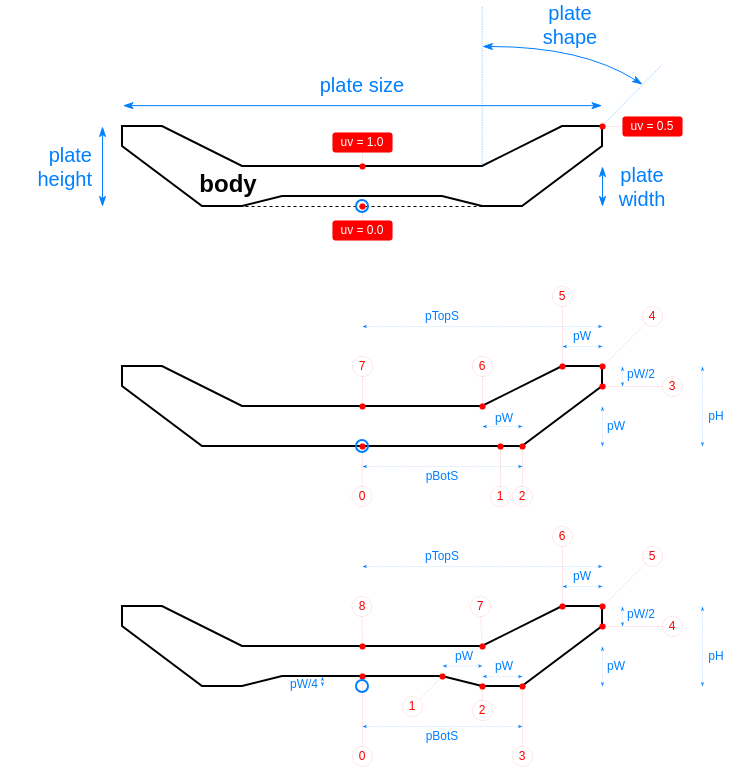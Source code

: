 <mxfile version="23.1.5" type="device">
  <diagram name="Page-1" id="3TUpHSHA1gtK3B0JEU8y">
    <mxGraphModel dx="600" dy="365" grid="1" gridSize="10" guides="1" tooltips="1" connect="1" arrows="1" fold="1" page="1" pageScale="1" pageWidth="583" pageHeight="413" math="0" shadow="0">
      <root>
        <mxCell id="0" />
        <mxCell id="1" parent="0" />
        <mxCell id="XX-q9d9ZzsGYKlbNDGe6-100" value="" style="endArrow=none;html=1;rounded=0;curved=0;" parent="1" edge="1">
          <mxGeometry width="50" height="50" relative="1" as="geometry">
            <mxPoint x="200" y="115" as="sourcePoint" />
            <mxPoint x="200" y="115" as="targetPoint" />
            <Array as="points">
              <mxPoint x="160" y="115" />
              <mxPoint x="140" y="120" />
              <mxPoint x="120" y="120" />
              <mxPoint x="80" y="90" />
              <mxPoint x="80" y="80" />
              <mxPoint x="100" y="80" />
              <mxPoint x="140" y="100" />
              <mxPoint x="260" y="100" />
              <mxPoint x="300" y="80" />
              <mxPoint x="320" y="80" />
              <mxPoint x="320" y="90" />
              <mxPoint x="280" y="120" />
              <mxPoint x="260" y="120" />
              <mxPoint x="240" y="115" />
            </Array>
          </mxGeometry>
        </mxCell>
        <mxCell id="XX-q9d9ZzsGYKlbNDGe6-3" value="" style="endArrow=none;html=1;rounded=0;strokeWidth=0.5;dashed=1;strokeColor=#000000;" parent="1" edge="1">
          <mxGeometry width="50" height="50" relative="1" as="geometry">
            <mxPoint x="260" y="120" as="sourcePoint" />
            <mxPoint x="140" y="120" as="targetPoint" />
            <Array as="points" />
          </mxGeometry>
        </mxCell>
        <mxCell id="QgdDYN5rGUicbWpnFUVR-7" value="" style="endArrow=none;html=1;rounded=0;strokeWidth=0.2;strokeColor=#007FFF;endFill=0;endSize=4;startArrow=none;startFill=0;startSize=4;dashed=1;" parent="1" edge="1">
          <mxGeometry width="50" height="50" relative="1" as="geometry">
            <mxPoint x="259.84" y="100" as="sourcePoint" />
            <mxPoint x="259.84" y="20" as="targetPoint" />
          </mxGeometry>
        </mxCell>
        <mxCell id="QgdDYN5rGUicbWpnFUVR-8" value="" style="endArrow=classicThin;html=1;rounded=0;strokeWidth=0.5;strokeColor=#007FFF;endFill=1;endSize=4;startArrow=classicThin;startFill=1;startSize=4;curved=1;" parent="1" edge="1">
          <mxGeometry width="50" height="50" relative="1" as="geometry">
            <mxPoint x="340" y="59" as="sourcePoint" />
            <mxPoint x="260" y="40" as="targetPoint" />
            <Array as="points">
              <mxPoint x="310" y="40" />
            </Array>
          </mxGeometry>
        </mxCell>
        <mxCell id="QgdDYN5rGUicbWpnFUVR-9" value="" style="endArrow=none;html=1;rounded=0;strokeWidth=0.2;strokeColor=#007FFF;endFill=0;endSize=4;startArrow=none;startFill=0;startSize=4;dashed=1;" parent="1" edge="1">
          <mxGeometry width="50" height="50" relative="1" as="geometry">
            <mxPoint x="319.5" y="80" as="sourcePoint" />
            <mxPoint x="350" y="49" as="targetPoint" />
          </mxGeometry>
        </mxCell>
        <mxCell id="QgdDYN5rGUicbWpnFUVR-11" value="&lt;div style=&quot;&quot;&gt;&lt;span style=&quot;background-color: initial;&quot;&gt;plate shape&lt;/span&gt;&lt;/div&gt;" style="text;html=1;align=center;verticalAlign=bottom;whiteSpace=wrap;rounded=0;fontSize=10;fontColor=#007FFF;allowArrows=0;connectable=0;spacingLeft=2;spacingTop=2;spacingBottom=2;spacingRight=2;" parent="1" vertex="1">
          <mxGeometry x="284" y="21" width="40" height="25" as="geometry" />
        </mxCell>
        <mxCell id="XX-q9d9ZzsGYKlbNDGe6-2" value="" style="endArrow=classicThin;html=1;rounded=0;strokeWidth=0.5;strokeColor=#007FFF;endFill=1;endSize=4;startArrow=classicThin;startFill=1;startSize=4;" parent="1" edge="1">
          <mxGeometry width="50" height="50" relative="1" as="geometry">
            <mxPoint x="70" y="120" as="sourcePoint" />
            <mxPoint x="70" y="80" as="targetPoint" />
          </mxGeometry>
        </mxCell>
        <mxCell id="XX-q9d9ZzsGYKlbNDGe6-4" value="&lt;div style=&quot;&quot;&gt;&lt;span style=&quot;background-color: initial;&quot;&gt;plate&lt;/span&gt;&lt;/div&gt;&lt;div style=&quot;&quot;&gt;&lt;span style=&quot;background-color: initial;&quot;&gt;height&lt;/span&gt;&lt;/div&gt;" style="text;html=1;align=right;verticalAlign=middle;whiteSpace=wrap;rounded=0;fontSize=10;fontColor=#007FFF;allowArrows=0;connectable=0;spacingLeft=2;spacingTop=2;spacingBottom=2;spacingRight=2;" parent="1" vertex="1">
          <mxGeometry x="19" y="80" width="50" height="40" as="geometry" />
        </mxCell>
        <mxCell id="XX-q9d9ZzsGYKlbNDGe6-5" value="" style="endArrow=classicThin;html=1;rounded=0;strokeWidth=0.5;strokeColor=#007FFF;endFill=1;endSize=4;startArrow=classicThin;startFill=1;startSize=4;" parent="1" edge="1">
          <mxGeometry width="50" height="50" relative="1" as="geometry">
            <mxPoint x="80.25" y="69.57" as="sourcePoint" />
            <mxPoint x="319.75" y="69.57" as="targetPoint" />
          </mxGeometry>
        </mxCell>
        <mxCell id="XX-q9d9ZzsGYKlbNDGe6-6" value="&lt;div style=&quot;&quot;&gt;&lt;span style=&quot;background-color: initial;&quot;&gt;plate size&lt;/span&gt;&lt;/div&gt;" style="text;html=1;align=center;verticalAlign=bottom;whiteSpace=wrap;rounded=0;fontSize=10;fontColor=#007FFF;allowArrows=0;connectable=0;spacingLeft=2;spacingTop=2;spacingBottom=2;spacingRight=2;" parent="1" vertex="1">
          <mxGeometry x="159.75" y="49.57" width="80" height="20" as="geometry" />
        </mxCell>
        <mxCell id="XX-q9d9ZzsGYKlbNDGe6-24" value="" style="endArrow=oval;html=1;rounded=0;strokeWidth=0.1;strokeColor=#FF0000;startSize=3;endSize=3;endFill=1;dashed=1;exitX=0.5;exitY=0;exitDx=0;exitDy=0;" parent="1" source="Eysl4nVl-S5yy8wABxrv-5" edge="1">
          <mxGeometry width="50" height="50" relative="1" as="geometry">
            <mxPoint x="200" y="160" as="sourcePoint" />
            <mxPoint x="200" y="120" as="targetPoint" />
          </mxGeometry>
        </mxCell>
        <mxCell id="XX-q9d9ZzsGYKlbNDGe6-31" value="" style="endArrow=oval;html=1;rounded=0;strokeWidth=0.1;strokeColor=#FF0000;startSize=3;endSize=3;exitX=0;exitY=0.5;exitDx=0;exitDy=0;endFill=1;dashed=1;" parent="1" source="Eysl4nVl-S5yy8wABxrv-6" edge="1">
          <mxGeometry width="50" height="50" relative="1" as="geometry">
            <mxPoint x="341.464" y="58.536" as="sourcePoint" />
            <mxPoint x="320" y="80" as="targetPoint" />
          </mxGeometry>
        </mxCell>
        <mxCell id="XX-q9d9ZzsGYKlbNDGe6-36" value="" style="endArrow=oval;html=1;rounded=0;strokeWidth=0.1;strokeColor=#FF0000;startSize=3;endSize=3;exitX=0.5;exitY=1;exitDx=0;exitDy=0;endFill=1;dashed=1;" parent="1" source="Eysl4nVl-S5yy8wABxrv-7" edge="1">
          <mxGeometry width="50" height="50" relative="1" as="geometry">
            <mxPoint x="200" y="50" as="sourcePoint" />
            <mxPoint x="200" y="100" as="targetPoint" />
          </mxGeometry>
        </mxCell>
        <mxCell id="XX-q9d9ZzsGYKlbNDGe6-51" value="" style="whiteSpace=wrap;html=1;connectable=0;allowArrows=0;strokeColor=#007FFF;fillColor=none;shape=ellipse;perimeter=ellipsePerimeter;aspect=fixed;" parent="1" vertex="1">
          <mxGeometry x="197" y="117" width="6" height="6" as="geometry" />
        </mxCell>
        <mxCell id="XX-q9d9ZzsGYKlbNDGe6-53" value="&lt;div style=&quot;&quot;&gt;&lt;span style=&quot;background-color: initial;&quot;&gt;plate width&lt;/span&gt;&lt;/div&gt;" style="text;html=1;align=center;verticalAlign=middle;whiteSpace=wrap;rounded=0;fontSize=10;fontColor=#007FFF;allowArrows=0;connectable=0;spacingLeft=2;spacingTop=2;spacingBottom=2;spacingRight=2;" parent="1" vertex="1">
          <mxGeometry x="319.5" y="90" width="40" height="40" as="geometry" />
        </mxCell>
        <mxCell id="Eysl4nVl-S5yy8wABxrv-5" value="uv = 0.0" style="rotation=0;connectable=1;allowArrows=0;fillColor=#FF0000;strokeColor=#FF0000;strokeWidth=0.1;fontSize=6;spacing=0;spacingBottom=0;rounded=1;whiteSpace=wrap;html=1;shape=label;fontColor=#FFFFFF;dashed=1;labelBackgroundColor=none;" parent="1" vertex="1">
          <mxGeometry x="185" y="127" width="30" height="10" as="geometry" />
        </mxCell>
        <mxCell id="Eysl4nVl-S5yy8wABxrv-6" value="uv = 0.5" style="rotation=0;connectable=1;allowArrows=0;fillColor=#FF0000;strokeColor=#FF0000;strokeWidth=0.1;fontSize=6;spacing=0;spacingBottom=0;rounded=1;whiteSpace=wrap;html=1;shape=label;fontColor=#FFFFFF;dashed=1;labelBackgroundColor=none;" parent="1" vertex="1">
          <mxGeometry x="330" y="75" width="30" height="10" as="geometry" />
        </mxCell>
        <mxCell id="Eysl4nVl-S5yy8wABxrv-7" value="uv = 1.0" style="rotation=0;connectable=1;allowArrows=0;fillColor=#FF0000;strokeColor=#FF0000;strokeWidth=0.1;fontSize=6;spacing=0;spacingBottom=0;rounded=1;whiteSpace=wrap;html=1;shape=label;fontColor=#FFFFFF;dashed=1;labelBackgroundColor=none;" parent="1" vertex="1">
          <mxGeometry x="185" y="83" width="30" height="10" as="geometry" />
        </mxCell>
        <mxCell id="TuVuqvvys4Q1w0sCBreN-1" value="body" style="text;html=1;align=center;verticalAlign=middle;whiteSpace=wrap;rounded=0;fontStyle=1;connectable=0;allowArrows=0;" parent="1" vertex="1">
          <mxGeometry x="103" y="94" width="60" height="30" as="geometry" />
        </mxCell>
        <mxCell id="q4I1DNh1WN1g1r4xFzy--6" value="" style="endArrow=none;html=1;rounded=0;" parent="1" edge="1">
          <mxGeometry width="50" height="50" relative="1" as="geometry">
            <mxPoint x="200" y="240" as="sourcePoint" />
            <mxPoint x="200" y="240" as="targetPoint" />
            <Array as="points">
              <mxPoint x="120" y="240" />
              <mxPoint x="80" y="210" />
              <mxPoint x="80" y="200" />
              <mxPoint x="100" y="200" />
              <mxPoint x="140" y="220" />
              <mxPoint x="260" y="220" />
              <mxPoint x="300" y="200" />
              <mxPoint x="320" y="200" />
              <mxPoint x="320" y="210" />
              <mxPoint x="280" y="240" />
            </Array>
          </mxGeometry>
        </mxCell>
        <mxCell id="q4I1DNh1WN1g1r4xFzy--10" value="0" style="aspect=fixed;rotation=0;connectable=1;allowArrows=0;fillColor=none;strokeColor=#FF0000;strokeWidth=0.1;fontSize=6;spacing=0;spacingBottom=0;rounded=0;whiteSpace=wrap;html=1;shape=ellipse;perimeter=ellipsePerimeter;fontColor=#FF0000;dashed=1;" parent="1" vertex="1">
          <mxGeometry x="194.75" y="260" width="10" height="10" as="geometry" />
        </mxCell>
        <mxCell id="q4I1DNh1WN1g1r4xFzy--11" value="" style="endArrow=oval;html=1;rounded=0;strokeWidth=0.1;strokeColor=#FF0000;startSize=3;endSize=3;exitX=0.5;exitY=0;exitDx=0;exitDy=0;endFill=1;dashed=1;" parent="1" source="q4I1DNh1WN1g1r4xFzy--10" edge="1">
          <mxGeometry width="50" height="50" relative="1" as="geometry">
            <mxPoint x="213" y="250" as="sourcePoint" />
            <mxPoint x="200" y="240" as="targetPoint" />
          </mxGeometry>
        </mxCell>
        <mxCell id="q4I1DNh1WN1g1r4xFzy--12" value="2" style="aspect=fixed;rotation=0;connectable=1;allowArrows=0;fillColor=none;strokeColor=#FF0000;strokeWidth=0.1;fontSize=6;spacing=0;spacingBottom=0;rounded=0;whiteSpace=wrap;html=1;shape=ellipse;perimeter=ellipsePerimeter;fontColor=#FF0000;dashed=1;" parent="1" vertex="1">
          <mxGeometry x="275" y="260" width="10" height="10" as="geometry" />
        </mxCell>
        <mxCell id="q4I1DNh1WN1g1r4xFzy--13" value="" style="endArrow=oval;html=1;rounded=0;strokeWidth=0.1;strokeColor=#FF0000;startSize=3;endSize=3;exitX=0.5;exitY=0;exitDx=0;exitDy=0;endFill=1;dashed=1;" parent="1" source="q4I1DNh1WN1g1r4xFzy--12" edge="1">
          <mxGeometry width="50" height="50" relative="1" as="geometry">
            <mxPoint x="298" y="250" as="sourcePoint" />
            <mxPoint x="280" y="240" as="targetPoint" />
          </mxGeometry>
        </mxCell>
        <mxCell id="q4I1DNh1WN1g1r4xFzy--14" value="3" style="aspect=fixed;rotation=0;connectable=1;allowArrows=0;fillColor=none;strokeColor=#FF0000;strokeWidth=0.1;fontSize=6;spacing=0;spacingBottom=0;rounded=0;whiteSpace=wrap;html=1;shape=ellipse;perimeter=ellipsePerimeter;fontColor=#FF0000;dashed=1;" parent="1" vertex="1">
          <mxGeometry x="350" y="205" width="10" height="10" as="geometry" />
        </mxCell>
        <mxCell id="q4I1DNh1WN1g1r4xFzy--15" value="" style="endArrow=oval;html=1;rounded=0;strokeWidth=0.1;strokeColor=#FF0000;startSize=3;endSize=3;exitX=0;exitY=0.5;exitDx=0;exitDy=0;endFill=1;dashed=1;" parent="1" source="q4I1DNh1WN1g1r4xFzy--14" edge="1">
          <mxGeometry width="50" height="50" relative="1" as="geometry">
            <mxPoint x="373" y="179" as="sourcePoint" />
            <mxPoint x="320" y="210" as="targetPoint" />
          </mxGeometry>
        </mxCell>
        <mxCell id="q4I1DNh1WN1g1r4xFzy--16" value="4" style="aspect=fixed;rotation=0;connectable=1;allowArrows=0;fillColor=none;strokeColor=#FF0000;strokeWidth=0.1;fontSize=6;spacing=0;spacingBottom=0;rounded=0;whiteSpace=wrap;html=1;shape=ellipse;perimeter=ellipsePerimeter;fontColor=#FF0000;dashed=1;" parent="1" vertex="1">
          <mxGeometry x="340" y="170" width="10" height="10" as="geometry" />
        </mxCell>
        <mxCell id="q4I1DNh1WN1g1r4xFzy--17" value="5" style="aspect=fixed;rotation=0;connectable=1;allowArrows=0;fillColor=none;strokeColor=#FF0000;strokeWidth=0.1;fontSize=6;spacing=0;spacingBottom=0;rounded=0;whiteSpace=wrap;html=1;shape=ellipse;perimeter=ellipsePerimeter;fontColor=#FF0000;dashed=1;" parent="1" vertex="1">
          <mxGeometry x="295" y="160" width="10" height="10" as="geometry" />
        </mxCell>
        <mxCell id="q4I1DNh1WN1g1r4xFzy--18" value="" style="endArrow=oval;html=1;rounded=0;strokeWidth=0.1;strokeColor=#FF0000;startSize=3;endSize=3;exitX=0;exitY=1;exitDx=0;exitDy=0;endFill=1;dashed=1;" parent="1" source="q4I1DNh1WN1g1r4xFzy--16" edge="1">
          <mxGeometry width="50" height="50" relative="1" as="geometry">
            <mxPoint x="350" y="186.93" as="sourcePoint" />
            <mxPoint x="320" y="200" as="targetPoint" />
          </mxGeometry>
        </mxCell>
        <mxCell id="q4I1DNh1WN1g1r4xFzy--19" value="" style="endArrow=oval;html=1;rounded=0;strokeWidth=0.1;strokeColor=#FF0000;startSize=3;endSize=3;exitX=0.5;exitY=1;exitDx=0;exitDy=0;endFill=1;dashed=1;" parent="1" source="q4I1DNh1WN1g1r4xFzy--17" edge="1">
          <mxGeometry width="50" height="50" relative="1" as="geometry">
            <mxPoint x="290" y="170" as="sourcePoint" />
            <mxPoint x="300" y="200" as="targetPoint" />
          </mxGeometry>
        </mxCell>
        <mxCell id="q4I1DNh1WN1g1r4xFzy--20" value="6" style="aspect=fixed;rotation=0;connectable=1;allowArrows=0;fillColor=none;strokeColor=#FF0000;strokeWidth=0.1;fontSize=6;spacing=0;spacingBottom=0;rounded=0;whiteSpace=wrap;html=1;shape=ellipse;perimeter=ellipsePerimeter;fontColor=#FF0000;dashed=1;" parent="1" vertex="1">
          <mxGeometry x="255" y="195" width="10" height="10" as="geometry" />
        </mxCell>
        <mxCell id="q4I1DNh1WN1g1r4xFzy--21" value="" style="endArrow=oval;html=1;rounded=0;strokeWidth=0.1;strokeColor=#FF0000;startSize=3;endSize=3;exitX=0.5;exitY=1;exitDx=0;exitDy=0;endFill=1;dashed=1;" parent="1" source="q4I1DNh1WN1g1r4xFzy--20" edge="1">
          <mxGeometry width="50" height="50" relative="1" as="geometry">
            <mxPoint x="260" y="200" as="sourcePoint" />
            <mxPoint x="260" y="220" as="targetPoint" />
          </mxGeometry>
        </mxCell>
        <mxCell id="q4I1DNh1WN1g1r4xFzy--22" value="7" style="aspect=fixed;rotation=0;connectable=1;allowArrows=0;fillColor=none;strokeColor=#FF0000;strokeWidth=0.1;fontSize=6;spacing=0;spacingBottom=0;rounded=0;whiteSpace=wrap;html=1;shape=ellipse;perimeter=ellipsePerimeter;fontColor=#FF0000;dashed=1;" parent="1" vertex="1">
          <mxGeometry x="195" y="195" width="10" height="10" as="geometry" />
        </mxCell>
        <mxCell id="q4I1DNh1WN1g1r4xFzy--23" value="" style="endArrow=oval;html=1;rounded=0;strokeWidth=0.1;strokeColor=#FF0000;startSize=3;endSize=3;exitX=0.5;exitY=1;exitDx=0;exitDy=0;endFill=1;dashed=1;" parent="1" source="q4I1DNh1WN1g1r4xFzy--22" edge="1">
          <mxGeometry width="50" height="50" relative="1" as="geometry">
            <mxPoint x="190" y="200" as="sourcePoint" />
            <mxPoint x="200" y="220" as="targetPoint" />
          </mxGeometry>
        </mxCell>
        <mxCell id="q4I1DNh1WN1g1r4xFzy--24" value="&lt;div style=&quot;font-size: 6px;&quot;&gt;&lt;span style=&quot;background-color: initial; font-size: 6px;&quot;&gt;pBotS&lt;/span&gt;&lt;/div&gt;" style="text;html=1;align=center;verticalAlign=middle;whiteSpace=wrap;rounded=0;fontSize=6;fontColor=#007FFF;allowArrows=0;connectable=0;spacingLeft=2;spacingTop=2;spacingBottom=2;spacingRight=2;" parent="1" vertex="1">
          <mxGeometry x="230" y="250" width="20" height="10" as="geometry" />
        </mxCell>
        <mxCell id="q4I1DNh1WN1g1r4xFzy--25" value="" style="endArrow=classicThin;html=1;rounded=0;strokeWidth=0.1;strokeColor=#007FFF;startSize=2;endSize=2;endFill=1;startArrow=classicThin;startFill=1;dashed=1;" parent="1" edge="1">
          <mxGeometry width="50" height="50" relative="1" as="geometry">
            <mxPoint x="200" y="250" as="sourcePoint" />
            <mxPoint x="280" y="250" as="targetPoint" />
          </mxGeometry>
        </mxCell>
        <mxCell id="q4I1DNh1WN1g1r4xFzy--26" value="" style="endArrow=classicThin;html=1;rounded=0;strokeWidth=0.1;strokeColor=#007FFF;startSize=2;endSize=2;endFill=1;startArrow=classicThin;startFill=1;dashed=1;" parent="1" edge="1">
          <mxGeometry width="50" height="50" relative="1" as="geometry">
            <mxPoint x="200" y="180" as="sourcePoint" />
            <mxPoint x="320" y="180" as="targetPoint" />
          </mxGeometry>
        </mxCell>
        <mxCell id="q4I1DNh1WN1g1r4xFzy--27" value="&lt;div style=&quot;font-size: 6px;&quot;&gt;&lt;span style=&quot;background-color: initial; font-size: 6px;&quot;&gt;pTopS&lt;/span&gt;&lt;/div&gt;" style="text;html=1;align=center;verticalAlign=middle;whiteSpace=wrap;rounded=0;fontSize=6;fontColor=#007FFF;allowArrows=0;connectable=0;spacingLeft=2;spacingTop=2;spacingBottom=2;spacingRight=2;" parent="1" vertex="1">
          <mxGeometry x="230" y="170" width="20" height="10" as="geometry" />
        </mxCell>
        <mxCell id="q4I1DNh1WN1g1r4xFzy--28" value="" style="endArrow=classicThin;html=1;rounded=0;strokeWidth=0.1;strokeColor=#007FFF;startSize=2;endSize=2;endFill=1;startArrow=classicThin;startFill=1;dashed=1;" parent="1" edge="1">
          <mxGeometry width="50" height="50" relative="1" as="geometry">
            <mxPoint x="370" y="200" as="sourcePoint" />
            <mxPoint x="370" y="240" as="targetPoint" />
          </mxGeometry>
        </mxCell>
        <mxCell id="q4I1DNh1WN1g1r4xFzy--29" value="&lt;div style=&quot;font-size: 6px;&quot;&gt;&lt;span style=&quot;background-color: initial; font-size: 6px;&quot;&gt;pH&lt;/span&gt;&lt;/div&gt;" style="text;html=1;align=center;verticalAlign=middle;whiteSpace=wrap;rounded=0;fontSize=6;fontColor=#007FFF;allowArrows=0;connectable=0;spacingLeft=2;spacingTop=2;spacingBottom=2;spacingRight=2;" parent="1" vertex="1">
          <mxGeometry x="370" y="220" width="14" height="10" as="geometry" />
        </mxCell>
        <mxCell id="q4I1DNh1WN1g1r4xFzy--30" value="" style="endArrow=classicThin;html=1;rounded=0;strokeWidth=0.1;strokeColor=#007FFF;startSize=2;endSize=2;endFill=1;startArrow=classicThin;startFill=1;dashed=1;" parent="1" edge="1">
          <mxGeometry width="50" height="50" relative="1" as="geometry">
            <mxPoint x="320" y="220" as="sourcePoint" />
            <mxPoint x="320" y="240" as="targetPoint" />
          </mxGeometry>
        </mxCell>
        <mxCell id="q4I1DNh1WN1g1r4xFzy--31" value="&lt;div style=&quot;font-size: 6px;&quot;&gt;&lt;span style=&quot;background-color: initial; font-size: 6px;&quot;&gt;pW&lt;/span&gt;&lt;/div&gt;" style="text;html=1;align=center;verticalAlign=middle;whiteSpace=wrap;rounded=0;fontSize=6;fontColor=#007FFF;allowArrows=0;connectable=0;spacingLeft=2;spacingTop=2;spacingBottom=2;spacingRight=2;" parent="1" vertex="1">
          <mxGeometry x="320" y="225" width="14" height="10" as="geometry" />
        </mxCell>
        <mxCell id="q4I1DNh1WN1g1r4xFzy--32" value="" style="endArrow=classicThin;html=1;rounded=0;strokeWidth=0.1;strokeColor=#007FFF;startSize=2;endSize=2;endFill=1;startArrow=classicThin;startFill=1;dashed=1;" parent="1" edge="1">
          <mxGeometry width="50" height="50" relative="1" as="geometry">
            <mxPoint x="320" y="190" as="sourcePoint" />
            <mxPoint x="300" y="190" as="targetPoint" />
          </mxGeometry>
        </mxCell>
        <mxCell id="q4I1DNh1WN1g1r4xFzy--33" value="&lt;div style=&quot;font-size: 6px;&quot;&gt;&lt;span style=&quot;background-color: initial; font-size: 6px;&quot;&gt;pW&lt;/span&gt;&lt;/div&gt;" style="text;html=1;align=center;verticalAlign=middle;whiteSpace=wrap;rounded=0;fontSize=6;fontColor=#007FFF;allowArrows=0;connectable=0;spacingLeft=2;spacingTop=2;spacingBottom=2;spacingRight=2;" parent="1" vertex="1">
          <mxGeometry x="305" y="180" width="10" height="10" as="geometry" />
        </mxCell>
        <mxCell id="q4I1DNh1WN1g1r4xFzy--34" value="" style="endArrow=classicThin;html=1;rounded=0;strokeWidth=0.1;strokeColor=#007FFF;startSize=2;endSize=2;endFill=1;startArrow=classicThin;startFill=1;dashed=1;" parent="1" edge="1">
          <mxGeometry width="50" height="50" relative="1" as="geometry">
            <mxPoint x="280" y="230" as="sourcePoint" />
            <mxPoint x="260" y="230" as="targetPoint" />
          </mxGeometry>
        </mxCell>
        <mxCell id="q4I1DNh1WN1g1r4xFzy--35" value="&lt;div style=&quot;font-size: 6px;&quot;&gt;&lt;span style=&quot;background-color: initial; font-size: 6px;&quot;&gt;pW/2&lt;/span&gt;&lt;/div&gt;" style="text;html=1;align=center;verticalAlign=middle;whiteSpace=wrap;rounded=0;fontSize=6;fontColor=#007FFF;allowArrows=0;connectable=0;spacingLeft=2;spacingTop=2;spacingBottom=2;spacingRight=2;" parent="1" vertex="1">
          <mxGeometry x="330" y="199" width="19" height="10" as="geometry" />
        </mxCell>
        <mxCell id="q4I1DNh1WN1g1r4xFzy--36" value="" style="endArrow=classicThin;html=1;rounded=0;strokeWidth=0.1;strokeColor=#007FFF;startSize=2;endSize=2;endFill=1;startArrow=classicThin;startFill=1;dashed=1;" parent="1" edge="1">
          <mxGeometry width="50" height="50" relative="1" as="geometry">
            <mxPoint x="330" y="200" as="sourcePoint" />
            <mxPoint x="330" y="210" as="targetPoint" />
          </mxGeometry>
        </mxCell>
        <mxCell id="q4I1DNh1WN1g1r4xFzy--37" value="&lt;div style=&quot;font-size: 6px;&quot;&gt;&lt;span style=&quot;background-color: initial; font-size: 6px;&quot;&gt;pW&lt;/span&gt;&lt;/div&gt;" style="text;html=1;align=center;verticalAlign=middle;whiteSpace=wrap;rounded=0;fontSize=6;fontColor=#007FFF;allowArrows=0;connectable=0;spacingLeft=2;spacingTop=2;spacingBottom=2;spacingRight=2;" parent="1" vertex="1">
          <mxGeometry x="264" y="221" width="14" height="10" as="geometry" />
        </mxCell>
        <mxCell id="q4I1DNh1WN1g1r4xFzy--38" value="" style="whiteSpace=wrap;html=1;connectable=0;allowArrows=0;strokeColor=#007FFF;fillColor=none;shape=ellipse;perimeter=ellipsePerimeter;aspect=fixed;" parent="1" vertex="1">
          <mxGeometry x="197" y="237" width="6" height="6" as="geometry" />
        </mxCell>
        <mxCell id="q4I1DNh1WN1g1r4xFzy--46" value="" style="endArrow=none;html=1;rounded=0;curved=0;" parent="1" edge="1">
          <mxGeometry width="50" height="50" relative="1" as="geometry">
            <mxPoint x="200" y="355" as="sourcePoint" />
            <mxPoint x="200" y="355" as="targetPoint" />
            <Array as="points">
              <mxPoint x="160" y="355" />
              <mxPoint x="140" y="360" />
              <mxPoint x="120" y="360" />
              <mxPoint x="80" y="330" />
              <mxPoint x="80" y="320" />
              <mxPoint x="100" y="320" />
              <mxPoint x="140" y="340" />
              <mxPoint x="260" y="340" />
              <mxPoint x="300" y="320" />
              <mxPoint x="320" y="320" />
              <mxPoint x="320" y="330" />
              <mxPoint x="280" y="360" />
              <mxPoint x="260" y="360" />
              <mxPoint x="240" y="355" />
            </Array>
          </mxGeometry>
        </mxCell>
        <mxCell id="q4I1DNh1WN1g1r4xFzy--50" value="0" style="aspect=fixed;rotation=0;connectable=1;allowArrows=0;fillColor=none;strokeColor=#FF0000;strokeWidth=0.1;fontSize=6;spacing=0;spacingBottom=0;rounded=0;whiteSpace=wrap;html=1;shape=ellipse;perimeter=ellipsePerimeter;fontColor=#FF0000;dashed=1;" parent="1" vertex="1">
          <mxGeometry x="195" y="390" width="10" height="10" as="geometry" />
        </mxCell>
        <mxCell id="q4I1DNh1WN1g1r4xFzy--51" value="" style="endArrow=oval;html=1;rounded=0;strokeWidth=0.1;strokeColor=#FF0000;startSize=3;endSize=3;exitX=0.5;exitY=0;exitDx=0;exitDy=0;endFill=1;dashed=1;" parent="1" source="q4I1DNh1WN1g1r4xFzy--50" edge="1">
          <mxGeometry width="50" height="50" relative="1" as="geometry">
            <mxPoint x="213" y="370" as="sourcePoint" />
            <mxPoint x="200" y="355" as="targetPoint" />
          </mxGeometry>
        </mxCell>
        <mxCell id="q4I1DNh1WN1g1r4xFzy--52" value="3" style="aspect=fixed;rotation=0;connectable=1;allowArrows=0;fillColor=none;strokeColor=#FF0000;strokeWidth=0.1;fontSize=6;spacing=0;spacingBottom=0;rounded=0;whiteSpace=wrap;html=1;shape=ellipse;perimeter=ellipsePerimeter;fontColor=#FF0000;dashed=1;" parent="1" vertex="1">
          <mxGeometry x="275" y="390" width="10" height="10" as="geometry" />
        </mxCell>
        <mxCell id="q4I1DNh1WN1g1r4xFzy--53" value="" style="endArrow=oval;html=1;rounded=0;strokeWidth=0.1;strokeColor=#FF0000;startSize=3;endSize=3;exitX=0.5;exitY=0;exitDx=0;exitDy=0;endFill=1;dashed=1;" parent="1" source="q4I1DNh1WN1g1r4xFzy--52" edge="1">
          <mxGeometry width="50" height="50" relative="1" as="geometry">
            <mxPoint x="298" y="370" as="sourcePoint" />
            <mxPoint x="280" y="360" as="targetPoint" />
          </mxGeometry>
        </mxCell>
        <mxCell id="q4I1DNh1WN1g1r4xFzy--54" value="4" style="aspect=fixed;rotation=0;connectable=1;allowArrows=0;fillColor=none;strokeColor=#FF0000;strokeWidth=0.1;fontSize=6;spacing=0;spacingBottom=0;rounded=0;whiteSpace=wrap;html=1;shape=ellipse;perimeter=ellipsePerimeter;fontColor=#FF0000;dashed=1;" parent="1" vertex="1">
          <mxGeometry x="350" y="325" width="10" height="10" as="geometry" />
        </mxCell>
        <mxCell id="q4I1DNh1WN1g1r4xFzy--55" value="" style="endArrow=oval;html=1;rounded=0;strokeWidth=0.1;strokeColor=#FF0000;startSize=3;endSize=3;exitX=0;exitY=0.5;exitDx=0;exitDy=0;endFill=1;dashed=1;" parent="1" source="q4I1DNh1WN1g1r4xFzy--54" edge="1">
          <mxGeometry width="50" height="50" relative="1" as="geometry">
            <mxPoint x="373" y="299" as="sourcePoint" />
            <mxPoint x="320" y="330" as="targetPoint" />
          </mxGeometry>
        </mxCell>
        <mxCell id="q4I1DNh1WN1g1r4xFzy--56" value="5" style="aspect=fixed;rotation=0;connectable=1;allowArrows=0;fillColor=none;strokeColor=#FF0000;strokeWidth=0.1;fontSize=6;spacing=0;spacingBottom=0;rounded=0;whiteSpace=wrap;html=1;shape=ellipse;perimeter=ellipsePerimeter;fontColor=#FF0000;dashed=1;" parent="1" vertex="1">
          <mxGeometry x="340" y="290" width="10" height="10" as="geometry" />
        </mxCell>
        <mxCell id="q4I1DNh1WN1g1r4xFzy--57" value="6" style="aspect=fixed;rotation=0;connectable=1;allowArrows=0;fillColor=none;strokeColor=#FF0000;strokeWidth=0.1;fontSize=6;spacing=0;spacingBottom=0;rounded=0;whiteSpace=wrap;html=1;shape=ellipse;perimeter=ellipsePerimeter;fontColor=#FF0000;dashed=1;" parent="1" vertex="1">
          <mxGeometry x="295" y="280" width="10" height="10" as="geometry" />
        </mxCell>
        <mxCell id="q4I1DNh1WN1g1r4xFzy--58" value="" style="endArrow=oval;html=1;rounded=0;strokeWidth=0.1;strokeColor=#FF0000;startSize=3;endSize=3;exitX=0;exitY=1;exitDx=0;exitDy=0;endFill=1;dashed=1;" parent="1" source="q4I1DNh1WN1g1r4xFzy--56" edge="1">
          <mxGeometry width="50" height="50" relative="1" as="geometry">
            <mxPoint x="350" y="306.93" as="sourcePoint" />
            <mxPoint x="320" y="320" as="targetPoint" />
          </mxGeometry>
        </mxCell>
        <mxCell id="q4I1DNh1WN1g1r4xFzy--59" value="" style="endArrow=oval;html=1;rounded=0;strokeWidth=0.1;strokeColor=#FF0000;startSize=3;endSize=3;exitX=0.5;exitY=1;exitDx=0;exitDy=0;endFill=1;dashed=1;" parent="1" source="q4I1DNh1WN1g1r4xFzy--57" edge="1">
          <mxGeometry width="50" height="50" relative="1" as="geometry">
            <mxPoint x="290" y="290" as="sourcePoint" />
            <mxPoint x="300" y="320" as="targetPoint" />
          </mxGeometry>
        </mxCell>
        <mxCell id="q4I1DNh1WN1g1r4xFzy--60" value="7" style="aspect=fixed;rotation=0;connectable=1;allowArrows=0;fillColor=none;strokeColor=#FF0000;strokeWidth=0.1;fontSize=6;spacing=0;spacingBottom=0;rounded=0;whiteSpace=wrap;html=1;shape=ellipse;perimeter=ellipsePerimeter;fontColor=#FF0000;dashed=1;" parent="1" vertex="1">
          <mxGeometry x="254" y="315" width="10" height="10" as="geometry" />
        </mxCell>
        <mxCell id="q4I1DNh1WN1g1r4xFzy--61" value="" style="endArrow=oval;html=1;rounded=0;strokeWidth=0.1;strokeColor=#FF0000;startSize=3;endSize=3;exitX=0.5;exitY=1;exitDx=0;exitDy=0;endFill=1;dashed=1;" parent="1" source="q4I1DNh1WN1g1r4xFzy--60" edge="1">
          <mxGeometry width="50" height="50" relative="1" as="geometry">
            <mxPoint x="260" y="320" as="sourcePoint" />
            <mxPoint x="260" y="340" as="targetPoint" />
          </mxGeometry>
        </mxCell>
        <mxCell id="q4I1DNh1WN1g1r4xFzy--62" value="8" style="aspect=fixed;rotation=0;connectable=1;allowArrows=0;fillColor=none;strokeColor=#FF0000;strokeWidth=0.1;fontSize=6;spacing=0;spacingBottom=0;rounded=0;whiteSpace=wrap;html=1;shape=ellipse;perimeter=ellipsePerimeter;fontColor=#FF0000;dashed=1;" parent="1" vertex="1">
          <mxGeometry x="194.75" y="315" width="10" height="10" as="geometry" />
        </mxCell>
        <mxCell id="q4I1DNh1WN1g1r4xFzy--63" value="" style="endArrow=oval;html=1;rounded=0;strokeWidth=0.1;strokeColor=#FF0000;startSize=3;endSize=3;exitX=0.5;exitY=1;exitDx=0;exitDy=0;endFill=1;dashed=1;" parent="1" source="q4I1DNh1WN1g1r4xFzy--62" edge="1">
          <mxGeometry width="50" height="50" relative="1" as="geometry">
            <mxPoint x="190" y="320" as="sourcePoint" />
            <mxPoint x="200" y="340" as="targetPoint" />
          </mxGeometry>
        </mxCell>
        <mxCell id="q4I1DNh1WN1g1r4xFzy--64" value="&lt;div style=&quot;font-size: 6px;&quot;&gt;&lt;span style=&quot;background-color: initial; font-size: 6px;&quot;&gt;pBotS&lt;/span&gt;&lt;/div&gt;" style="text;html=1;align=center;verticalAlign=middle;whiteSpace=wrap;rounded=0;fontSize=6;fontColor=#007FFF;allowArrows=0;connectable=0;spacingLeft=2;spacingTop=2;spacingBottom=2;spacingRight=2;" parent="1" vertex="1">
          <mxGeometry x="230" y="380" width="20" height="10" as="geometry" />
        </mxCell>
        <mxCell id="q4I1DNh1WN1g1r4xFzy--65" value="" style="endArrow=classicThin;html=1;rounded=0;strokeWidth=0.1;strokeColor=#007FFF;startSize=2;endSize=2;endFill=1;startArrow=classicThin;startFill=1;dashed=1;" parent="1" edge="1">
          <mxGeometry width="50" height="50" relative="1" as="geometry">
            <mxPoint x="200" y="380" as="sourcePoint" />
            <mxPoint x="280" y="380" as="targetPoint" />
          </mxGeometry>
        </mxCell>
        <mxCell id="q4I1DNh1WN1g1r4xFzy--66" value="" style="endArrow=classicThin;html=1;rounded=0;strokeWidth=0.1;strokeColor=#007FFF;startSize=2;endSize=2;endFill=1;startArrow=classicThin;startFill=1;dashed=1;" parent="1" edge="1">
          <mxGeometry width="50" height="50" relative="1" as="geometry">
            <mxPoint x="200" y="300" as="sourcePoint" />
            <mxPoint x="320" y="300" as="targetPoint" />
          </mxGeometry>
        </mxCell>
        <mxCell id="q4I1DNh1WN1g1r4xFzy--67" value="&lt;div style=&quot;font-size: 6px;&quot;&gt;&lt;span style=&quot;background-color: initial; font-size: 6px;&quot;&gt;pTopS&lt;/span&gt;&lt;/div&gt;" style="text;html=1;align=center;verticalAlign=middle;whiteSpace=wrap;rounded=0;fontSize=6;fontColor=#007FFF;allowArrows=0;connectable=0;spacingLeft=2;spacingTop=2;spacingBottom=2;spacingRight=2;" parent="1" vertex="1">
          <mxGeometry x="230" y="290" width="20" height="10" as="geometry" />
        </mxCell>
        <mxCell id="q4I1DNh1WN1g1r4xFzy--68" value="" style="endArrow=classicThin;html=1;rounded=0;strokeWidth=0.1;strokeColor=#007FFF;startSize=2;endSize=2;endFill=1;startArrow=classicThin;startFill=1;dashed=1;" parent="1" edge="1">
          <mxGeometry width="50" height="50" relative="1" as="geometry">
            <mxPoint x="370" y="320" as="sourcePoint" />
            <mxPoint x="370" y="360" as="targetPoint" />
          </mxGeometry>
        </mxCell>
        <mxCell id="q4I1DNh1WN1g1r4xFzy--69" value="&lt;div style=&quot;font-size: 6px;&quot;&gt;&lt;span style=&quot;background-color: initial; font-size: 6px;&quot;&gt;pH&lt;/span&gt;&lt;/div&gt;" style="text;html=1;align=center;verticalAlign=middle;whiteSpace=wrap;rounded=0;fontSize=6;fontColor=#007FFF;allowArrows=0;connectable=0;spacingLeft=2;spacingTop=2;spacingBottom=2;spacingRight=2;" parent="1" vertex="1">
          <mxGeometry x="370" y="340" width="14" height="10" as="geometry" />
        </mxCell>
        <mxCell id="q4I1DNh1WN1g1r4xFzy--70" value="" style="endArrow=classicThin;html=1;rounded=0;strokeWidth=0.1;strokeColor=#007FFF;startSize=2;endSize=2;endFill=1;startArrow=classicThin;startFill=1;dashed=1;" parent="1" edge="1">
          <mxGeometry width="50" height="50" relative="1" as="geometry">
            <mxPoint x="320" y="340" as="sourcePoint" />
            <mxPoint x="320" y="360" as="targetPoint" />
          </mxGeometry>
        </mxCell>
        <mxCell id="q4I1DNh1WN1g1r4xFzy--71" value="&lt;div style=&quot;font-size: 6px;&quot;&gt;&lt;span style=&quot;background-color: initial; font-size: 6px;&quot;&gt;pW&lt;/span&gt;&lt;/div&gt;" style="text;html=1;align=center;verticalAlign=middle;whiteSpace=wrap;rounded=0;fontSize=6;fontColor=#007FFF;allowArrows=0;connectable=0;spacingLeft=2;spacingTop=2;spacingBottom=2;spacingRight=2;" parent="1" vertex="1">
          <mxGeometry x="320" y="345" width="14" height="10" as="geometry" />
        </mxCell>
        <mxCell id="q4I1DNh1WN1g1r4xFzy--72" value="" style="endArrow=classicThin;html=1;rounded=0;strokeWidth=0.1;strokeColor=#007FFF;startSize=2;endSize=2;endFill=1;startArrow=classicThin;startFill=1;dashed=1;" parent="1" edge="1">
          <mxGeometry width="50" height="50" relative="1" as="geometry">
            <mxPoint x="320" y="310" as="sourcePoint" />
            <mxPoint x="300" y="310" as="targetPoint" />
          </mxGeometry>
        </mxCell>
        <mxCell id="q4I1DNh1WN1g1r4xFzy--73" value="&lt;div style=&quot;font-size: 6px;&quot;&gt;&lt;span style=&quot;background-color: initial; font-size: 6px;&quot;&gt;pW&lt;/span&gt;&lt;/div&gt;" style="text;html=1;align=center;verticalAlign=middle;whiteSpace=wrap;rounded=0;fontSize=6;fontColor=#007FFF;allowArrows=0;connectable=0;spacingLeft=2;spacingTop=2;spacingBottom=2;spacingRight=2;" parent="1" vertex="1">
          <mxGeometry x="305" y="300" width="10" height="10" as="geometry" />
        </mxCell>
        <mxCell id="q4I1DNh1WN1g1r4xFzy--74" value="" style="endArrow=classicThin;html=1;rounded=0;strokeWidth=0.1;strokeColor=#007FFF;startSize=2;endSize=2;endFill=1;startArrow=classicThin;startFill=1;dashed=1;" parent="1" edge="1">
          <mxGeometry width="50" height="50" relative="1" as="geometry">
            <mxPoint x="280" y="355" as="sourcePoint" />
            <mxPoint x="260" y="355" as="targetPoint" />
          </mxGeometry>
        </mxCell>
        <mxCell id="q4I1DNh1WN1g1r4xFzy--75" value="&lt;div style=&quot;font-size: 6px;&quot;&gt;&lt;span style=&quot;background-color: initial; font-size: 6px;&quot;&gt;pW/2&lt;/span&gt;&lt;/div&gt;" style="text;html=1;align=center;verticalAlign=middle;whiteSpace=wrap;rounded=0;fontSize=6;fontColor=#007FFF;allowArrows=0;connectable=0;spacingLeft=2;spacingTop=2;spacingBottom=2;spacingRight=2;" parent="1" vertex="1">
          <mxGeometry x="330" y="319" width="19" height="10" as="geometry" />
        </mxCell>
        <mxCell id="q4I1DNh1WN1g1r4xFzy--76" value="" style="endArrow=classicThin;html=1;rounded=0;strokeWidth=0.1;strokeColor=#007FFF;startSize=2;endSize=2;endFill=1;startArrow=classicThin;startFill=1;dashed=1;" parent="1" edge="1">
          <mxGeometry width="50" height="50" relative="1" as="geometry">
            <mxPoint x="330" y="320" as="sourcePoint" />
            <mxPoint x="330" y="330" as="targetPoint" />
          </mxGeometry>
        </mxCell>
        <mxCell id="q4I1DNh1WN1g1r4xFzy--77" value="&lt;div style=&quot;font-size: 6px;&quot;&gt;&lt;span style=&quot;background-color: initial; font-size: 6px;&quot;&gt;pW&lt;/span&gt;&lt;/div&gt;" style="text;html=1;align=center;verticalAlign=middle;whiteSpace=wrap;rounded=0;fontSize=6;fontColor=#007FFF;allowArrows=0;connectable=0;spacingLeft=2;spacingTop=2;spacingBottom=2;spacingRight=2;" parent="1" vertex="1">
          <mxGeometry x="264" y="345" width="14" height="10" as="geometry" />
        </mxCell>
        <mxCell id="q4I1DNh1WN1g1r4xFzy--78" value="" style="whiteSpace=wrap;html=1;connectable=0;allowArrows=0;strokeColor=#007FFF;fillColor=none;shape=ellipse;perimeter=ellipsePerimeter;aspect=fixed;" parent="1" vertex="1">
          <mxGeometry x="197" y="357" width="6" height="6" as="geometry" />
        </mxCell>
        <mxCell id="q4I1DNh1WN1g1r4xFzy--81" value="" style="endArrow=oval;html=1;rounded=0;strokeWidth=0.1;strokeColor=#FF0000;startSize=3;endSize=3;exitX=1;exitY=0;exitDx=0;exitDy=0;endFill=1;dashed=1;" parent="1" source="q4I1DNh1WN1g1r4xFzy--82" edge="1">
          <mxGeometry width="50" height="50" relative="1" as="geometry">
            <mxPoint x="273" y="390" as="sourcePoint" />
            <mxPoint x="240" y="355" as="targetPoint" />
          </mxGeometry>
        </mxCell>
        <mxCell id="q4I1DNh1WN1g1r4xFzy--82" value="1" style="aspect=fixed;rotation=0;connectable=1;allowArrows=0;fillColor=none;strokeColor=#FF0000;strokeWidth=0.1;fontSize=6;spacing=0;spacingBottom=0;rounded=0;whiteSpace=wrap;html=1;shape=ellipse;perimeter=ellipsePerimeter;fontColor=#FF0000;dashed=1;" parent="1" vertex="1">
          <mxGeometry x="220" y="365" width="10" height="10" as="geometry" />
        </mxCell>
        <mxCell id="q4I1DNh1WN1g1r4xFzy--83" value="2" style="aspect=fixed;rotation=0;connectable=1;allowArrows=0;fillColor=none;strokeColor=#FF0000;strokeWidth=0.1;fontSize=6;spacing=0;spacingBottom=0;rounded=0;whiteSpace=wrap;html=1;shape=ellipse;perimeter=ellipsePerimeter;fontColor=#FF0000;dashed=1;" parent="1" vertex="1">
          <mxGeometry x="255" y="367" width="10" height="10" as="geometry" />
        </mxCell>
        <mxCell id="q4I1DNh1WN1g1r4xFzy--84" value="" style="endArrow=oval;html=1;rounded=0;strokeWidth=0.1;strokeColor=#FF0000;startSize=3;endSize=3;endFill=1;dashed=1;exitX=0.5;exitY=0;exitDx=0;exitDy=0;" parent="1" source="q4I1DNh1WN1g1r4xFzy--83" edge="1">
          <mxGeometry width="50" height="50" relative="1" as="geometry">
            <mxPoint x="265" y="371" as="sourcePoint" />
            <mxPoint x="260" y="360" as="targetPoint" />
          </mxGeometry>
        </mxCell>
        <mxCell id="q4I1DNh1WN1g1r4xFzy--85" value="" style="endArrow=classicThin;html=1;rounded=0;strokeWidth=0.1;strokeColor=#007FFF;startSize=2;endSize=2;endFill=1;startArrow=classicThin;startFill=1;dashed=1;" parent="1" edge="1">
          <mxGeometry width="50" height="50" relative="1" as="geometry">
            <mxPoint x="260" y="349.76" as="sourcePoint" />
            <mxPoint x="240" y="349.76" as="targetPoint" />
          </mxGeometry>
        </mxCell>
        <mxCell id="q4I1DNh1WN1g1r4xFzy--86" value="&lt;div style=&quot;font-size: 6px;&quot;&gt;&lt;span style=&quot;background-color: initial; font-size: 6px;&quot;&gt;pW&lt;/span&gt;&lt;/div&gt;" style="text;html=1;align=center;verticalAlign=middle;whiteSpace=wrap;rounded=0;fontSize=6;fontColor=#007FFF;allowArrows=0;connectable=0;spacingLeft=2;spacingTop=2;spacingBottom=2;spacingRight=2;" parent="1" vertex="1">
          <mxGeometry x="244" y="339.76" width="14" height="10" as="geometry" />
        </mxCell>
        <mxCell id="q4I1DNh1WN1g1r4xFzy--87" value="" style="endArrow=classicThin;html=1;rounded=0;strokeWidth=0.1;strokeColor=#007FFF;startSize=2;endSize=2;endFill=1;startArrow=classicThin;startFill=1;dashed=1;" parent="1" edge="1">
          <mxGeometry width="50" height="50" relative="1" as="geometry">
            <mxPoint x="180" y="360" as="sourcePoint" />
            <mxPoint x="180" y="355" as="targetPoint" />
          </mxGeometry>
        </mxCell>
        <mxCell id="q4I1DNh1WN1g1r4xFzy--88" value="&lt;div style=&quot;font-size: 6px;&quot;&gt;&lt;span style=&quot;background-color: initial; font-size: 6px;&quot;&gt;pW/4&lt;/span&gt;&lt;/div&gt;" style="text;html=1;align=center;verticalAlign=middle;whiteSpace=wrap;rounded=0;fontSize=6;fontColor=#007FFF;allowArrows=0;connectable=0;spacingLeft=2;spacingTop=2;spacingBottom=2;spacingRight=2;" parent="1" vertex="1">
          <mxGeometry x="159" y="354" width="24" height="10" as="geometry" />
        </mxCell>
        <mxCell id="q4I1DNh1WN1g1r4xFzy--97" value="" style="endArrow=classicThin;html=1;rounded=0;strokeWidth=0.5;strokeColor=#007FFF;endFill=1;endSize=4;startArrow=classicThin;startFill=1;startSize=4;" parent="1" edge="1">
          <mxGeometry width="50" height="50" relative="1" as="geometry">
            <mxPoint x="320" y="120" as="sourcePoint" />
            <mxPoint x="320" y="100" as="targetPoint" />
          </mxGeometry>
        </mxCell>
        <mxCell id="eM99ndW7ne6VTvQdPnlK-1" value="1" style="aspect=fixed;rotation=0;connectable=1;allowArrows=0;fillColor=none;strokeColor=#FF0000;strokeWidth=0.1;fontSize=6;spacing=0;spacingBottom=0;rounded=0;whiteSpace=wrap;html=1;shape=ellipse;perimeter=ellipsePerimeter;fontColor=#FF0000;dashed=1;" vertex="1" parent="1">
          <mxGeometry x="264" y="260" width="10" height="10" as="geometry" />
        </mxCell>
        <mxCell id="eM99ndW7ne6VTvQdPnlK-2" value="" style="endArrow=oval;html=1;rounded=0;strokeWidth=0.1;strokeColor=#FF0000;startSize=3;endSize=3;exitX=0.5;exitY=0;exitDx=0;exitDy=0;endFill=1;dashed=1;" edge="1" source="eM99ndW7ne6VTvQdPnlK-1" parent="1">
          <mxGeometry width="50" height="50" relative="1" as="geometry">
            <mxPoint x="287" y="250" as="sourcePoint" />
            <mxPoint x="269" y="240" as="targetPoint" />
          </mxGeometry>
        </mxCell>
      </root>
    </mxGraphModel>
  </diagram>
</mxfile>

